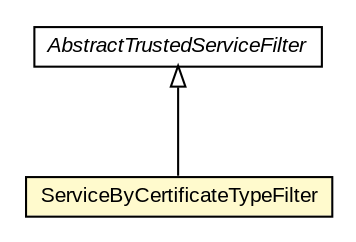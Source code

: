 #!/usr/local/bin/dot
#
# Class diagram 
# Generated by UMLGraph version R5_6-24-gf6e263 (http://www.umlgraph.org/)
#

digraph G {
	edge [fontname="arial",fontsize=10,labelfontname="arial",labelfontsize=10];
	node [fontname="arial",fontsize=10,shape=plaintext];
	nodesep=0.25;
	ranksep=0.5;
	// eu.europa.esig.dss.validation.process.qualification.trust.filter.ServiceByCertificateTypeFilter
	c593416 [label=<<table title="eu.europa.esig.dss.validation.process.qualification.trust.filter.ServiceByCertificateTypeFilter" border="0" cellborder="1" cellspacing="0" cellpadding="2" port="p" bgcolor="lemonChiffon" href="./ServiceByCertificateTypeFilter.html">
		<tr><td><table border="0" cellspacing="0" cellpadding="1">
<tr><td align="center" balign="center"> ServiceByCertificateTypeFilter </td></tr>
		</table></td></tr>
		</table>>, URL="./ServiceByCertificateTypeFilter.html", fontname="arial", fontcolor="black", fontsize=10.0];
	// eu.europa.esig.dss.validation.process.qualification.trust.filter.AbstractTrustedServiceFilter
	c593420 [label=<<table title="eu.europa.esig.dss.validation.process.qualification.trust.filter.AbstractTrustedServiceFilter" border="0" cellborder="1" cellspacing="0" cellpadding="2" port="p" href="./AbstractTrustedServiceFilter.html">
		<tr><td><table border="0" cellspacing="0" cellpadding="1">
<tr><td align="center" balign="center"><font face="arial italic"> AbstractTrustedServiceFilter </font></td></tr>
		</table></td></tr>
		</table>>, URL="./AbstractTrustedServiceFilter.html", fontname="arial", fontcolor="black", fontsize=10.0];
	//eu.europa.esig.dss.validation.process.qualification.trust.filter.ServiceByCertificateTypeFilter extends eu.europa.esig.dss.validation.process.qualification.trust.filter.AbstractTrustedServiceFilter
	c593420:p -> c593416:p [dir=back,arrowtail=empty];
}


